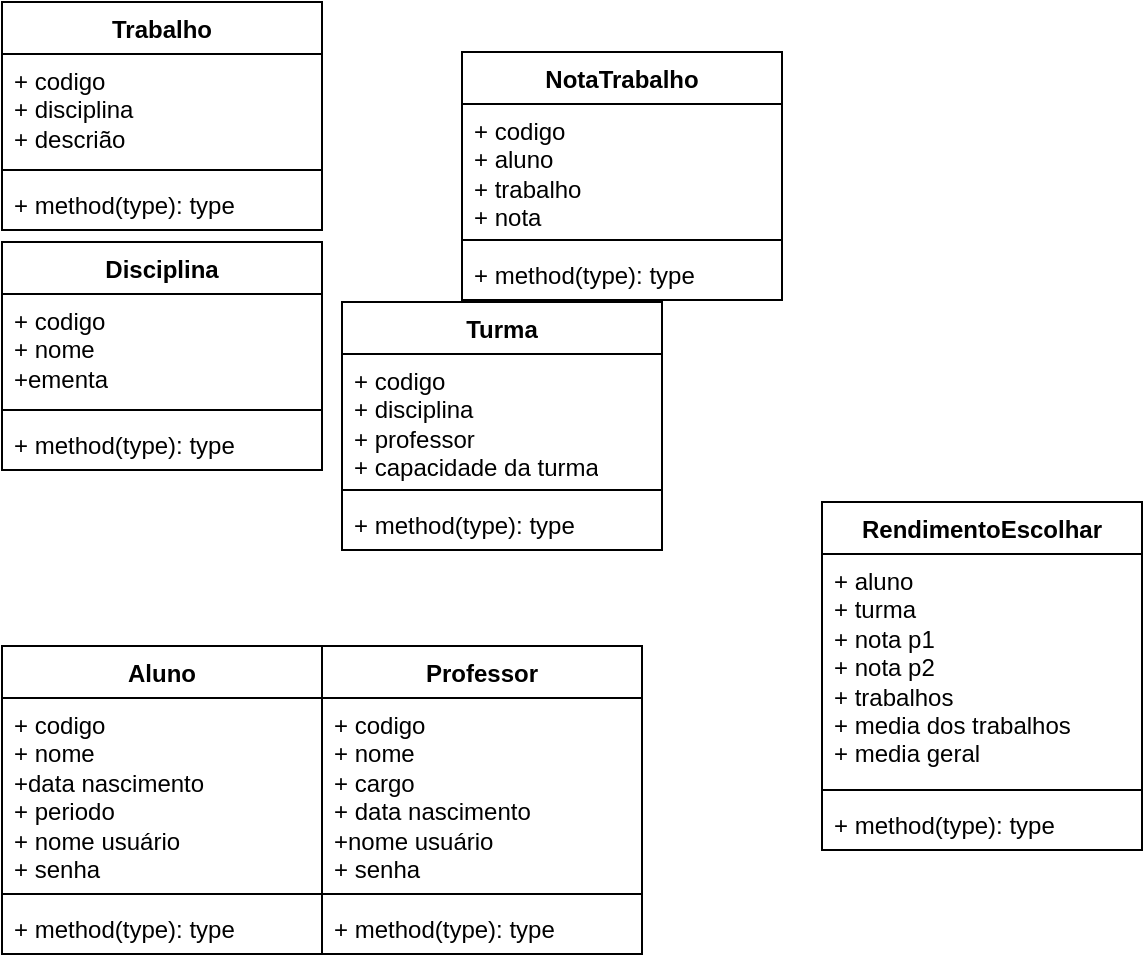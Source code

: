 <mxfile version="22.0.4" type="device">
  <diagram name="Página-1" id="ljhv2v-cWOTtfuB43uvN">
    <mxGraphModel dx="1434" dy="790" grid="1" gridSize="10" guides="1" tooltips="1" connect="1" arrows="1" fold="1" page="1" pageScale="1" pageWidth="827" pageHeight="1169" math="0" shadow="0">
      <root>
        <mxCell id="0" />
        <mxCell id="1" parent="0" />
        <mxCell id="wDJPIVWygFnO_ymZf8qQ-1" value="Aluno" style="swimlane;fontStyle=1;align=center;verticalAlign=top;childLayout=stackLayout;horizontal=1;startSize=26;horizontalStack=0;resizeParent=1;resizeParentMax=0;resizeLast=0;collapsible=1;marginBottom=0;whiteSpace=wrap;html=1;" parent="1" vertex="1">
          <mxGeometry y="322" width="160" height="154" as="geometry">
            <mxRectangle y="322" width="70" height="30" as="alternateBounds" />
          </mxGeometry>
        </mxCell>
        <mxCell id="wDJPIVWygFnO_ymZf8qQ-2" value="+ codigo&lt;br&gt;+ nome&lt;br&gt;+data nascimento&lt;br&gt;+ periodo&lt;br&gt;+ nome usuário&lt;br&gt;+ senha" style="text;strokeColor=none;fillColor=none;align=left;verticalAlign=top;spacingLeft=4;spacingRight=4;overflow=hidden;rotatable=0;points=[[0,0.5],[1,0.5]];portConstraint=eastwest;whiteSpace=wrap;html=1;" parent="wDJPIVWygFnO_ymZf8qQ-1" vertex="1">
          <mxGeometry y="26" width="160" height="94" as="geometry" />
        </mxCell>
        <mxCell id="wDJPIVWygFnO_ymZf8qQ-3" value="" style="line;strokeWidth=1;fillColor=none;align=left;verticalAlign=middle;spacingTop=-1;spacingLeft=3;spacingRight=3;rotatable=0;labelPosition=right;points=[];portConstraint=eastwest;strokeColor=inherit;" parent="wDJPIVWygFnO_ymZf8qQ-1" vertex="1">
          <mxGeometry y="120" width="160" height="8" as="geometry" />
        </mxCell>
        <mxCell id="wDJPIVWygFnO_ymZf8qQ-4" value="+ method(type): type" style="text;strokeColor=none;fillColor=none;align=left;verticalAlign=top;spacingLeft=4;spacingRight=4;overflow=hidden;rotatable=0;points=[[0,0.5],[1,0.5]];portConstraint=eastwest;whiteSpace=wrap;html=1;" parent="wDJPIVWygFnO_ymZf8qQ-1" vertex="1">
          <mxGeometry y="128" width="160" height="26" as="geometry" />
        </mxCell>
        <mxCell id="wDJPIVWygFnO_ymZf8qQ-5" value="Professor" style="swimlane;fontStyle=1;align=center;verticalAlign=top;childLayout=stackLayout;horizontal=1;startSize=26;horizontalStack=0;resizeParent=1;resizeParentMax=0;resizeLast=0;collapsible=1;marginBottom=0;whiteSpace=wrap;html=1;" parent="1" vertex="1">
          <mxGeometry x="160" y="322" width="160" height="154" as="geometry" />
        </mxCell>
        <mxCell id="wDJPIVWygFnO_ymZf8qQ-6" value="+ codigo&lt;br&gt;+ nome&amp;nbsp;&lt;br&gt;+ cargo&lt;br&gt;+ data nascimento&lt;br&gt;+nome usuário&lt;br&gt;+ senha" style="text;strokeColor=none;fillColor=none;align=left;verticalAlign=top;spacingLeft=4;spacingRight=4;overflow=hidden;rotatable=0;points=[[0,0.5],[1,0.5]];portConstraint=eastwest;whiteSpace=wrap;html=1;" parent="wDJPIVWygFnO_ymZf8qQ-5" vertex="1">
          <mxGeometry y="26" width="160" height="94" as="geometry" />
        </mxCell>
        <mxCell id="wDJPIVWygFnO_ymZf8qQ-7" value="" style="line;strokeWidth=1;fillColor=none;align=left;verticalAlign=middle;spacingTop=-1;spacingLeft=3;spacingRight=3;rotatable=0;labelPosition=right;points=[];portConstraint=eastwest;strokeColor=inherit;" parent="wDJPIVWygFnO_ymZf8qQ-5" vertex="1">
          <mxGeometry y="120" width="160" height="8" as="geometry" />
        </mxCell>
        <mxCell id="wDJPIVWygFnO_ymZf8qQ-8" value="+ method(type): type" style="text;strokeColor=none;fillColor=none;align=left;verticalAlign=top;spacingLeft=4;spacingRight=4;overflow=hidden;rotatable=0;points=[[0,0.5],[1,0.5]];portConstraint=eastwest;whiteSpace=wrap;html=1;" parent="wDJPIVWygFnO_ymZf8qQ-5" vertex="1">
          <mxGeometry y="128" width="160" height="26" as="geometry" />
        </mxCell>
        <mxCell id="wDJPIVWygFnO_ymZf8qQ-9" value="Disciplina" style="swimlane;fontStyle=1;align=center;verticalAlign=top;childLayout=stackLayout;horizontal=1;startSize=26;horizontalStack=0;resizeParent=1;resizeParentMax=0;resizeLast=0;collapsible=1;marginBottom=0;whiteSpace=wrap;html=1;" parent="1" vertex="1">
          <mxGeometry y="120" width="160" height="114" as="geometry" />
        </mxCell>
        <mxCell id="wDJPIVWygFnO_ymZf8qQ-10" value="+ codigo&lt;br&gt;+ nome&lt;br&gt;+ementa" style="text;strokeColor=none;fillColor=none;align=left;verticalAlign=top;spacingLeft=4;spacingRight=4;overflow=hidden;rotatable=0;points=[[0,0.5],[1,0.5]];portConstraint=eastwest;whiteSpace=wrap;html=1;" parent="wDJPIVWygFnO_ymZf8qQ-9" vertex="1">
          <mxGeometry y="26" width="160" height="54" as="geometry" />
        </mxCell>
        <mxCell id="wDJPIVWygFnO_ymZf8qQ-11" value="" style="line;strokeWidth=1;fillColor=none;align=left;verticalAlign=middle;spacingTop=-1;spacingLeft=3;spacingRight=3;rotatable=0;labelPosition=right;points=[];portConstraint=eastwest;strokeColor=inherit;" parent="wDJPIVWygFnO_ymZf8qQ-9" vertex="1">
          <mxGeometry y="80" width="160" height="8" as="geometry" />
        </mxCell>
        <mxCell id="wDJPIVWygFnO_ymZf8qQ-12" value="+ method(type): type" style="text;strokeColor=none;fillColor=none;align=left;verticalAlign=top;spacingLeft=4;spacingRight=4;overflow=hidden;rotatable=0;points=[[0,0.5],[1,0.5]];portConstraint=eastwest;whiteSpace=wrap;html=1;" parent="wDJPIVWygFnO_ymZf8qQ-9" vertex="1">
          <mxGeometry y="88" width="160" height="26" as="geometry" />
        </mxCell>
        <mxCell id="wDJPIVWygFnO_ymZf8qQ-13" value="Turma" style="swimlane;fontStyle=1;align=center;verticalAlign=top;childLayout=stackLayout;horizontal=1;startSize=26;horizontalStack=0;resizeParent=1;resizeParentMax=0;resizeLast=0;collapsible=1;marginBottom=0;whiteSpace=wrap;html=1;" parent="1" vertex="1">
          <mxGeometry x="170" y="150" width="160" height="124" as="geometry" />
        </mxCell>
        <mxCell id="wDJPIVWygFnO_ymZf8qQ-14" value="+ codigo&lt;br&gt;+ disciplina&amp;nbsp;&lt;br&gt;+ professor&lt;br&gt;+ capacidade da turma" style="text;strokeColor=none;fillColor=none;align=left;verticalAlign=top;spacingLeft=4;spacingRight=4;overflow=hidden;rotatable=0;points=[[0,0.5],[1,0.5]];portConstraint=eastwest;whiteSpace=wrap;html=1;" parent="wDJPIVWygFnO_ymZf8qQ-13" vertex="1">
          <mxGeometry y="26" width="160" height="64" as="geometry" />
        </mxCell>
        <mxCell id="wDJPIVWygFnO_ymZf8qQ-15" value="" style="line;strokeWidth=1;fillColor=none;align=left;verticalAlign=middle;spacingTop=-1;spacingLeft=3;spacingRight=3;rotatable=0;labelPosition=right;points=[];portConstraint=eastwest;strokeColor=inherit;" parent="wDJPIVWygFnO_ymZf8qQ-13" vertex="1">
          <mxGeometry y="90" width="160" height="8" as="geometry" />
        </mxCell>
        <mxCell id="wDJPIVWygFnO_ymZf8qQ-16" value="+ method(type): type" style="text;strokeColor=none;fillColor=none;align=left;verticalAlign=top;spacingLeft=4;spacingRight=4;overflow=hidden;rotatable=0;points=[[0,0.5],[1,0.5]];portConstraint=eastwest;whiteSpace=wrap;html=1;" parent="wDJPIVWygFnO_ymZf8qQ-13" vertex="1">
          <mxGeometry y="98" width="160" height="26" as="geometry" />
        </mxCell>
        <mxCell id="wDJPIVWygFnO_ymZf8qQ-17" value="Trabalho" style="swimlane;fontStyle=1;align=center;verticalAlign=top;childLayout=stackLayout;horizontal=1;startSize=26;horizontalStack=0;resizeParent=1;resizeParentMax=0;resizeLast=0;collapsible=1;marginBottom=0;whiteSpace=wrap;html=1;" parent="1" vertex="1">
          <mxGeometry width="160" height="114" as="geometry" />
        </mxCell>
        <mxCell id="wDJPIVWygFnO_ymZf8qQ-18" value="+ codigo&lt;br&gt;+ disciplina&lt;br&gt;+ descrião" style="text;strokeColor=none;fillColor=none;align=left;verticalAlign=top;spacingLeft=4;spacingRight=4;overflow=hidden;rotatable=0;points=[[0,0.5],[1,0.5]];portConstraint=eastwest;whiteSpace=wrap;html=1;" parent="wDJPIVWygFnO_ymZf8qQ-17" vertex="1">
          <mxGeometry y="26" width="160" height="54" as="geometry" />
        </mxCell>
        <mxCell id="wDJPIVWygFnO_ymZf8qQ-19" value="" style="line;strokeWidth=1;fillColor=none;align=left;verticalAlign=middle;spacingTop=-1;spacingLeft=3;spacingRight=3;rotatable=0;labelPosition=right;points=[];portConstraint=eastwest;strokeColor=inherit;" parent="wDJPIVWygFnO_ymZf8qQ-17" vertex="1">
          <mxGeometry y="80" width="160" height="8" as="geometry" />
        </mxCell>
        <mxCell id="wDJPIVWygFnO_ymZf8qQ-20" value="+ method(type): type" style="text;strokeColor=none;fillColor=none;align=left;verticalAlign=top;spacingLeft=4;spacingRight=4;overflow=hidden;rotatable=0;points=[[0,0.5],[1,0.5]];portConstraint=eastwest;whiteSpace=wrap;html=1;" parent="wDJPIVWygFnO_ymZf8qQ-17" vertex="1">
          <mxGeometry y="88" width="160" height="26" as="geometry" />
        </mxCell>
        <mxCell id="wDJPIVWygFnO_ymZf8qQ-21" value="NotaTrabalho" style="swimlane;fontStyle=1;align=center;verticalAlign=top;childLayout=stackLayout;horizontal=1;startSize=26;horizontalStack=0;resizeParent=1;resizeParentMax=0;resizeLast=0;collapsible=1;marginBottom=0;whiteSpace=wrap;html=1;" parent="1" vertex="1">
          <mxGeometry x="230" y="25" width="160" height="124" as="geometry" />
        </mxCell>
        <mxCell id="wDJPIVWygFnO_ymZf8qQ-22" value="+ codigo&lt;br&gt;+ aluno&lt;br&gt;+ trabalho&lt;br&gt;+ nota" style="text;strokeColor=none;fillColor=none;align=left;verticalAlign=top;spacingLeft=4;spacingRight=4;overflow=hidden;rotatable=0;points=[[0,0.5],[1,0.5]];portConstraint=eastwest;whiteSpace=wrap;html=1;" parent="wDJPIVWygFnO_ymZf8qQ-21" vertex="1">
          <mxGeometry y="26" width="160" height="64" as="geometry" />
        </mxCell>
        <mxCell id="wDJPIVWygFnO_ymZf8qQ-23" value="" style="line;strokeWidth=1;fillColor=none;align=left;verticalAlign=middle;spacingTop=-1;spacingLeft=3;spacingRight=3;rotatable=0;labelPosition=right;points=[];portConstraint=eastwest;strokeColor=inherit;" parent="wDJPIVWygFnO_ymZf8qQ-21" vertex="1">
          <mxGeometry y="90" width="160" height="8" as="geometry" />
        </mxCell>
        <mxCell id="wDJPIVWygFnO_ymZf8qQ-24" value="+ method(type): type" style="text;strokeColor=none;fillColor=none;align=left;verticalAlign=top;spacingLeft=4;spacingRight=4;overflow=hidden;rotatable=0;points=[[0,0.5],[1,0.5]];portConstraint=eastwest;whiteSpace=wrap;html=1;" parent="wDJPIVWygFnO_ymZf8qQ-21" vertex="1">
          <mxGeometry y="98" width="160" height="26" as="geometry" />
        </mxCell>
        <mxCell id="wDJPIVWygFnO_ymZf8qQ-25" value="RendimentoEscolhar" style="swimlane;fontStyle=1;align=center;verticalAlign=top;childLayout=stackLayout;horizontal=1;startSize=26;horizontalStack=0;resizeParent=1;resizeParentMax=0;resizeLast=0;collapsible=1;marginBottom=0;whiteSpace=wrap;html=1;" parent="1" vertex="1">
          <mxGeometry x="410" y="250" width="160" height="174" as="geometry" />
        </mxCell>
        <mxCell id="wDJPIVWygFnO_ymZf8qQ-26" value="+ aluno&lt;br&gt;+ turma&lt;br&gt;+ nota p1&lt;br&gt;+ nota p2&lt;br&gt;+ trabalhos&lt;br&gt;+ media dos trabalhos&lt;br&gt;+ media geral" style="text;strokeColor=none;fillColor=none;align=left;verticalAlign=top;spacingLeft=4;spacingRight=4;overflow=hidden;rotatable=0;points=[[0,0.5],[1,0.5]];portConstraint=eastwest;whiteSpace=wrap;html=1;" parent="wDJPIVWygFnO_ymZf8qQ-25" vertex="1">
          <mxGeometry y="26" width="160" height="114" as="geometry" />
        </mxCell>
        <mxCell id="wDJPIVWygFnO_ymZf8qQ-27" value="" style="line;strokeWidth=1;fillColor=none;align=left;verticalAlign=middle;spacingTop=-1;spacingLeft=3;spacingRight=3;rotatable=0;labelPosition=right;points=[];portConstraint=eastwest;strokeColor=inherit;" parent="wDJPIVWygFnO_ymZf8qQ-25" vertex="1">
          <mxGeometry y="140" width="160" height="8" as="geometry" />
        </mxCell>
        <mxCell id="wDJPIVWygFnO_ymZf8qQ-28" value="+ method(type): type" style="text;strokeColor=none;fillColor=none;align=left;verticalAlign=top;spacingLeft=4;spacingRight=4;overflow=hidden;rotatable=0;points=[[0,0.5],[1,0.5]];portConstraint=eastwest;whiteSpace=wrap;html=1;" parent="wDJPIVWygFnO_ymZf8qQ-25" vertex="1">
          <mxGeometry y="148" width="160" height="26" as="geometry" />
        </mxCell>
      </root>
    </mxGraphModel>
  </diagram>
</mxfile>
